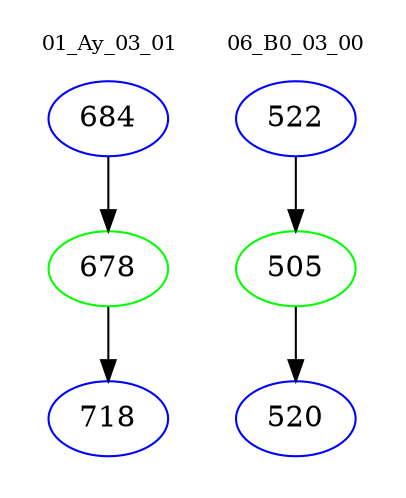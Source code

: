 digraph{
subgraph cluster_0 {
color = white
label = "01_Ay_03_01";
fontsize=10;
T0_684 [label="684", color="blue"]
T0_684 -> T0_678 [color="black"]
T0_678 [label="678", color="green"]
T0_678 -> T0_718 [color="black"]
T0_718 [label="718", color="blue"]
}
subgraph cluster_1 {
color = white
label = "06_B0_03_00";
fontsize=10;
T1_522 [label="522", color="blue"]
T1_522 -> T1_505 [color="black"]
T1_505 [label="505", color="green"]
T1_505 -> T1_520 [color="black"]
T1_520 [label="520", color="blue"]
}
}
